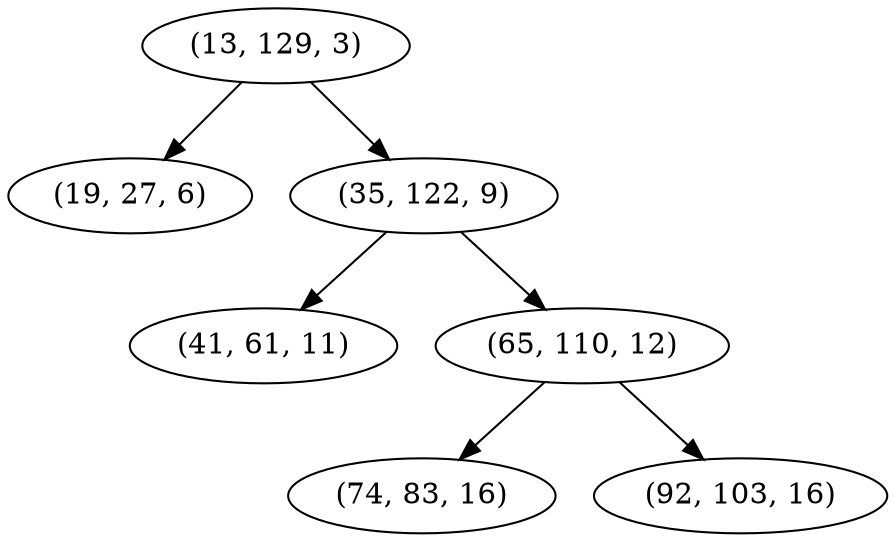 digraph tree {
    "(13, 129, 3)";
    "(19, 27, 6)";
    "(35, 122, 9)";
    "(41, 61, 11)";
    "(65, 110, 12)";
    "(74, 83, 16)";
    "(92, 103, 16)";
    "(13, 129, 3)" -> "(19, 27, 6)";
    "(13, 129, 3)" -> "(35, 122, 9)";
    "(35, 122, 9)" -> "(41, 61, 11)";
    "(35, 122, 9)" -> "(65, 110, 12)";
    "(65, 110, 12)" -> "(74, 83, 16)";
    "(65, 110, 12)" -> "(92, 103, 16)";
}
